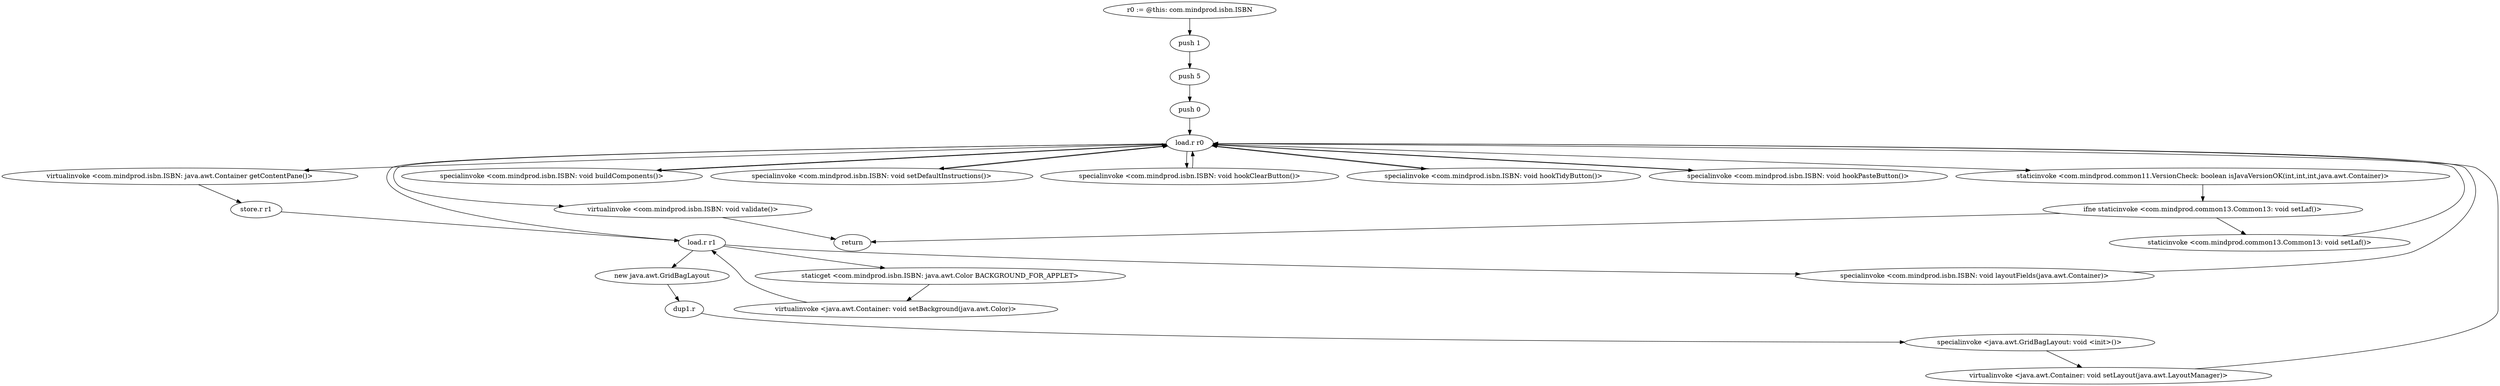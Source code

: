 digraph "" {
    "r0 := @this: com.mindprod.isbn.ISBN"
    "push 1"
    "r0 := @this: com.mindprod.isbn.ISBN"->"push 1";
    "push 5"
    "push 1"->"push 5";
    "push 0"
    "push 5"->"push 0";
    "load.r r0"
    "push 0"->"load.r r0";
    "staticinvoke <com.mindprod.common11.VersionCheck: boolean isJavaVersionOK(int,int,int,java.awt.Container)>"
    "load.r r0"->"staticinvoke <com.mindprod.common11.VersionCheck: boolean isJavaVersionOK(int,int,int,java.awt.Container)>";
    "ifne staticinvoke <com.mindprod.common13.Common13: void setLaf()>"
    "staticinvoke <com.mindprod.common11.VersionCheck: boolean isJavaVersionOK(int,int,int,java.awt.Container)>"->"ifne staticinvoke <com.mindprod.common13.Common13: void setLaf()>";
    "return"
    "ifne staticinvoke <com.mindprod.common13.Common13: void setLaf()>"->"return";
    "staticinvoke <com.mindprod.common13.Common13: void setLaf()>"
    "ifne staticinvoke <com.mindprod.common13.Common13: void setLaf()>"->"staticinvoke <com.mindprod.common13.Common13: void setLaf()>";
    "staticinvoke <com.mindprod.common13.Common13: void setLaf()>"->"load.r r0";
    "virtualinvoke <com.mindprod.isbn.ISBN: java.awt.Container getContentPane()>"
    "load.r r0"->"virtualinvoke <com.mindprod.isbn.ISBN: java.awt.Container getContentPane()>";
    "store.r r1"
    "virtualinvoke <com.mindprod.isbn.ISBN: java.awt.Container getContentPane()>"->"store.r r1";
    "load.r r1"
    "store.r r1"->"load.r r1";
    "staticget <com.mindprod.isbn.ISBN: java.awt.Color BACKGROUND_FOR_APPLET>"
    "load.r r1"->"staticget <com.mindprod.isbn.ISBN: java.awt.Color BACKGROUND_FOR_APPLET>";
    "virtualinvoke <java.awt.Container: void setBackground(java.awt.Color)>"
    "staticget <com.mindprod.isbn.ISBN: java.awt.Color BACKGROUND_FOR_APPLET>"->"virtualinvoke <java.awt.Container: void setBackground(java.awt.Color)>";
    "virtualinvoke <java.awt.Container: void setBackground(java.awt.Color)>"->"load.r r1";
    "new java.awt.GridBagLayout"
    "load.r r1"->"new java.awt.GridBagLayout";
    "dup1.r"
    "new java.awt.GridBagLayout"->"dup1.r";
    "specialinvoke <java.awt.GridBagLayout: void <init>()>"
    "dup1.r"->"specialinvoke <java.awt.GridBagLayout: void <init>()>";
    "virtualinvoke <java.awt.Container: void setLayout(java.awt.LayoutManager)>"
    "specialinvoke <java.awt.GridBagLayout: void <init>()>"->"virtualinvoke <java.awt.Container: void setLayout(java.awt.LayoutManager)>";
    "virtualinvoke <java.awt.Container: void setLayout(java.awt.LayoutManager)>"->"load.r r0";
    "specialinvoke <com.mindprod.isbn.ISBN: void buildComponents()>"
    "load.r r0"->"specialinvoke <com.mindprod.isbn.ISBN: void buildComponents()>";
    "specialinvoke <com.mindprod.isbn.ISBN: void buildComponents()>"->"load.r r0";
    "specialinvoke <com.mindprod.isbn.ISBN: void setDefaultInstructions()>"
    "load.r r0"->"specialinvoke <com.mindprod.isbn.ISBN: void setDefaultInstructions()>";
    "specialinvoke <com.mindprod.isbn.ISBN: void setDefaultInstructions()>"->"load.r r0";
    "load.r r0"->"load.r r1";
    "specialinvoke <com.mindprod.isbn.ISBN: void layoutFields(java.awt.Container)>"
    "load.r r1"->"specialinvoke <com.mindprod.isbn.ISBN: void layoutFields(java.awt.Container)>";
    "specialinvoke <com.mindprod.isbn.ISBN: void layoutFields(java.awt.Container)>"->"load.r r0";
    "specialinvoke <com.mindprod.isbn.ISBN: void hookClearButton()>"
    "load.r r0"->"specialinvoke <com.mindprod.isbn.ISBN: void hookClearButton()>";
    "specialinvoke <com.mindprod.isbn.ISBN: void hookClearButton()>"->"load.r r0";
    "specialinvoke <com.mindprod.isbn.ISBN: void hookTidyButton()>"
    "load.r r0"->"specialinvoke <com.mindprod.isbn.ISBN: void hookTidyButton()>";
    "specialinvoke <com.mindprod.isbn.ISBN: void hookTidyButton()>"->"load.r r0";
    "specialinvoke <com.mindprod.isbn.ISBN: void hookPasteButton()>"
    "load.r r0"->"specialinvoke <com.mindprod.isbn.ISBN: void hookPasteButton()>";
    "specialinvoke <com.mindprod.isbn.ISBN: void hookPasteButton()>"->"load.r r0";
    "virtualinvoke <com.mindprod.isbn.ISBN: void validate()>"
    "load.r r0"->"virtualinvoke <com.mindprod.isbn.ISBN: void validate()>";
    "virtualinvoke <com.mindprod.isbn.ISBN: void validate()>"->"return";
}
